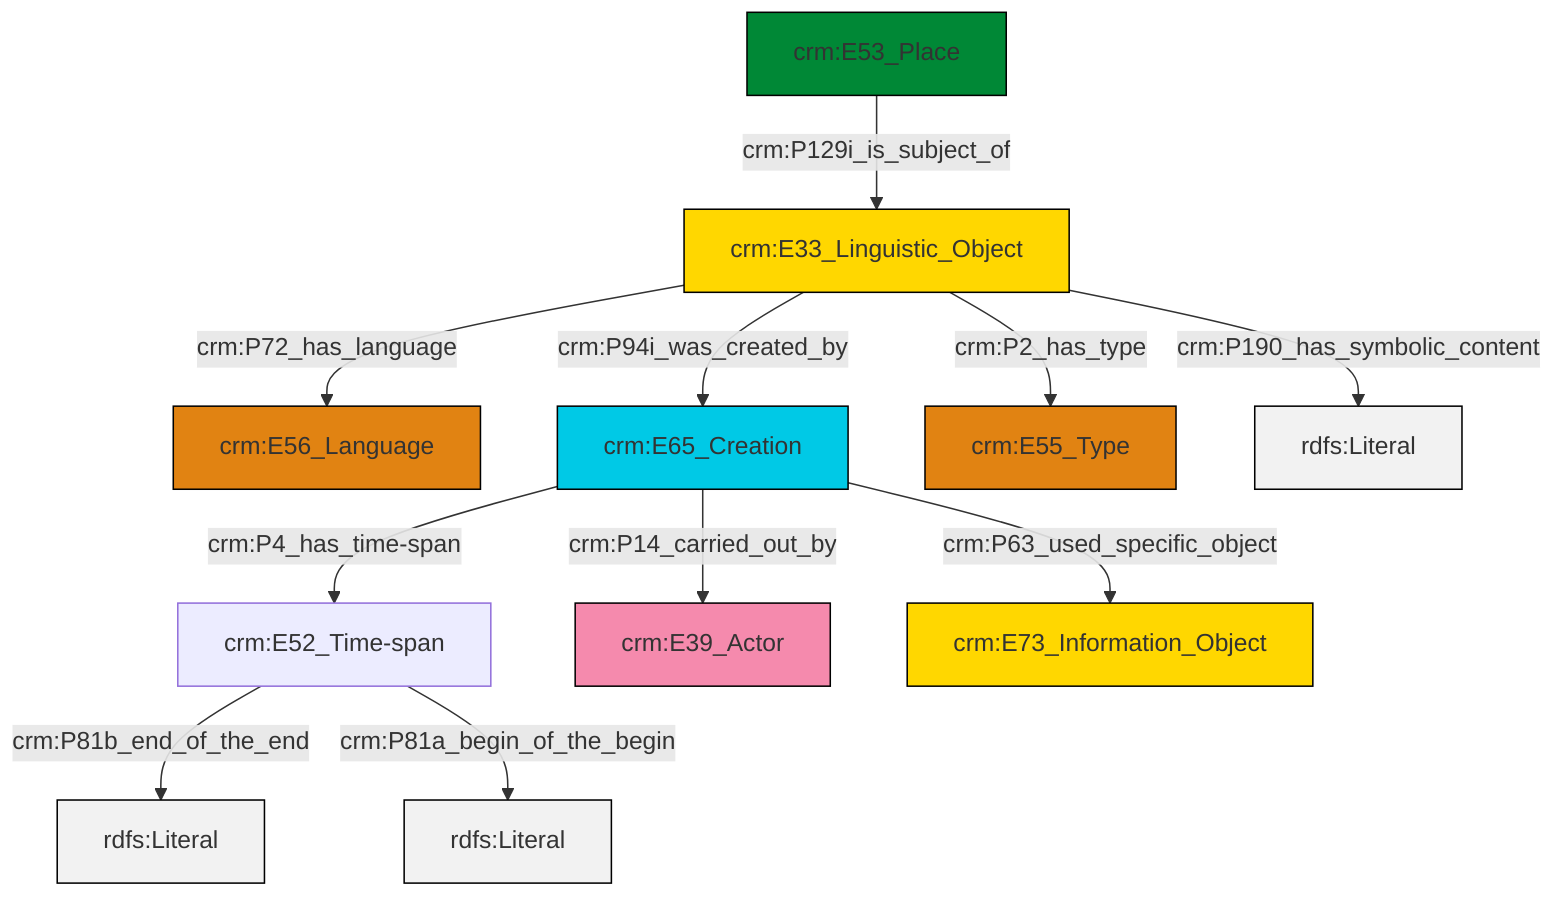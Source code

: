 graph TD
classDef Literal fill:#f2f2f2,stroke:#000000;
classDef CRM_Entity fill:#FFFFFF,stroke:#000000;
classDef Temporal_Entity fill:#00C9E6, stroke:#000000;
classDef Type fill:#E18312, stroke:#000000;
classDef Time-Span fill:#2C9C91, stroke:#000000;
classDef Appellation fill:#FFEB7F, stroke:#000000;
classDef Place fill:#008836, stroke:#000000;
classDef Persistent_Item fill:#B266B2, stroke:#000000;
classDef Conceptual_Object fill:#FFD700, stroke:#000000;
classDef Physical_Thing fill:#D2B48C, stroke:#000000;
classDef Actor fill:#f58aad, stroke:#000000;
classDef PC_Classes fill:#4ce600, stroke:#000000;
classDef Multi fill:#cccccc,stroke:#000000;

2["crm:E65_Creation"]:::Temporal_Entity -->|crm:P4_has_time-span| 3["crm:E52_Time-span"]:::Default
2["crm:E65_Creation"]:::Temporal_Entity -->|crm:P14_carried_out_by| 4["crm:E39_Actor"]:::Actor
9["crm:E33_Linguistic_Object"]:::Conceptual_Object -->|crm:P2_has_type| 10["crm:E55_Type"]:::Type
3["crm:E52_Time-span"]:::Default -->|crm:P81b_end_of_the_end| 14[rdfs:Literal]:::Literal
9["crm:E33_Linguistic_Object"]:::Conceptual_Object -->|crm:P72_has_language| 0["crm:E56_Language"]:::Type
6["crm:E53_Place"]:::Place -->|crm:P129i_is_subject_of| 9["crm:E33_Linguistic_Object"]:::Conceptual_Object
9["crm:E33_Linguistic_Object"]:::Conceptual_Object -->|crm:P190_has_symbolic_content| 15[rdfs:Literal]:::Literal
2["crm:E65_Creation"]:::Temporal_Entity -->|crm:P63_used_specific_object| 11["crm:E73_Information_Object"]:::Conceptual_Object
3["crm:E52_Time-span"]:::Default -->|crm:P81a_begin_of_the_begin| 16[rdfs:Literal]:::Literal
9["crm:E33_Linguistic_Object"]:::Conceptual_Object -->|crm:P94i_was_created_by| 2["crm:E65_Creation"]:::Temporal_Entity